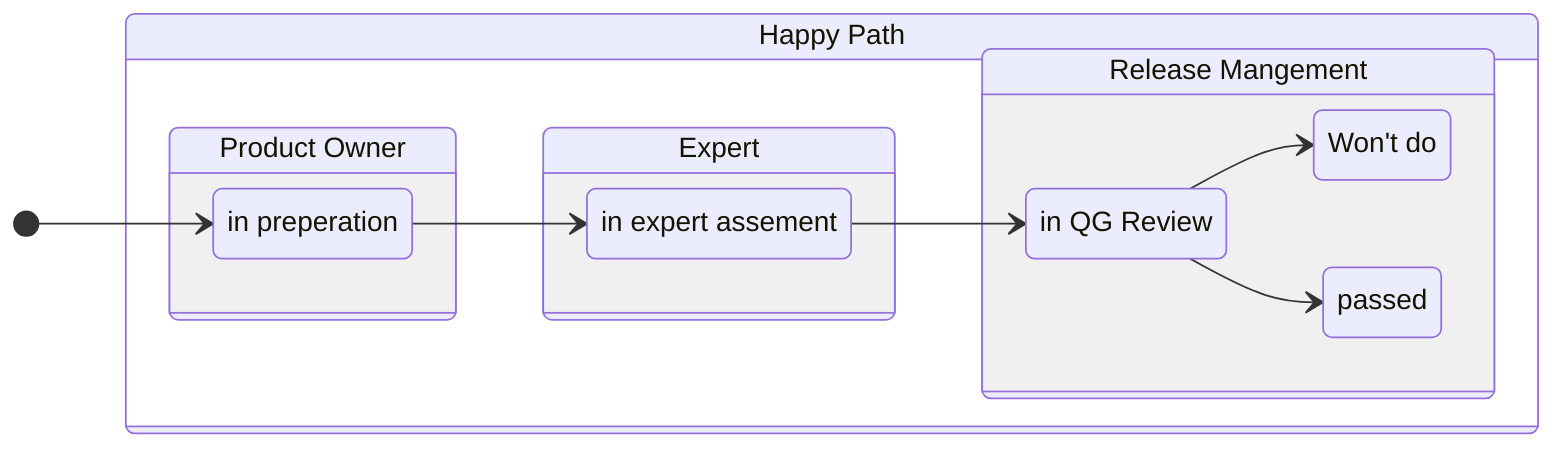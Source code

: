 stateDiagram
    direction LR
    ip: in preperation
    iex: in expert assement
    qgr: in QG Review
    wd: Won't do
    p: passed

    [*] --> ip

    state "Happy Path" as pod {
        direction LR
    state "Product Owner" as po {
      direction LR
      ip --> iex
    }
    state "Expert" as ex {
      direction LR
      iex --> qgr
    }
     state "Release Mangement" as rm {
      
        qgr --> wd
        qgr --> p
    }
    

    }